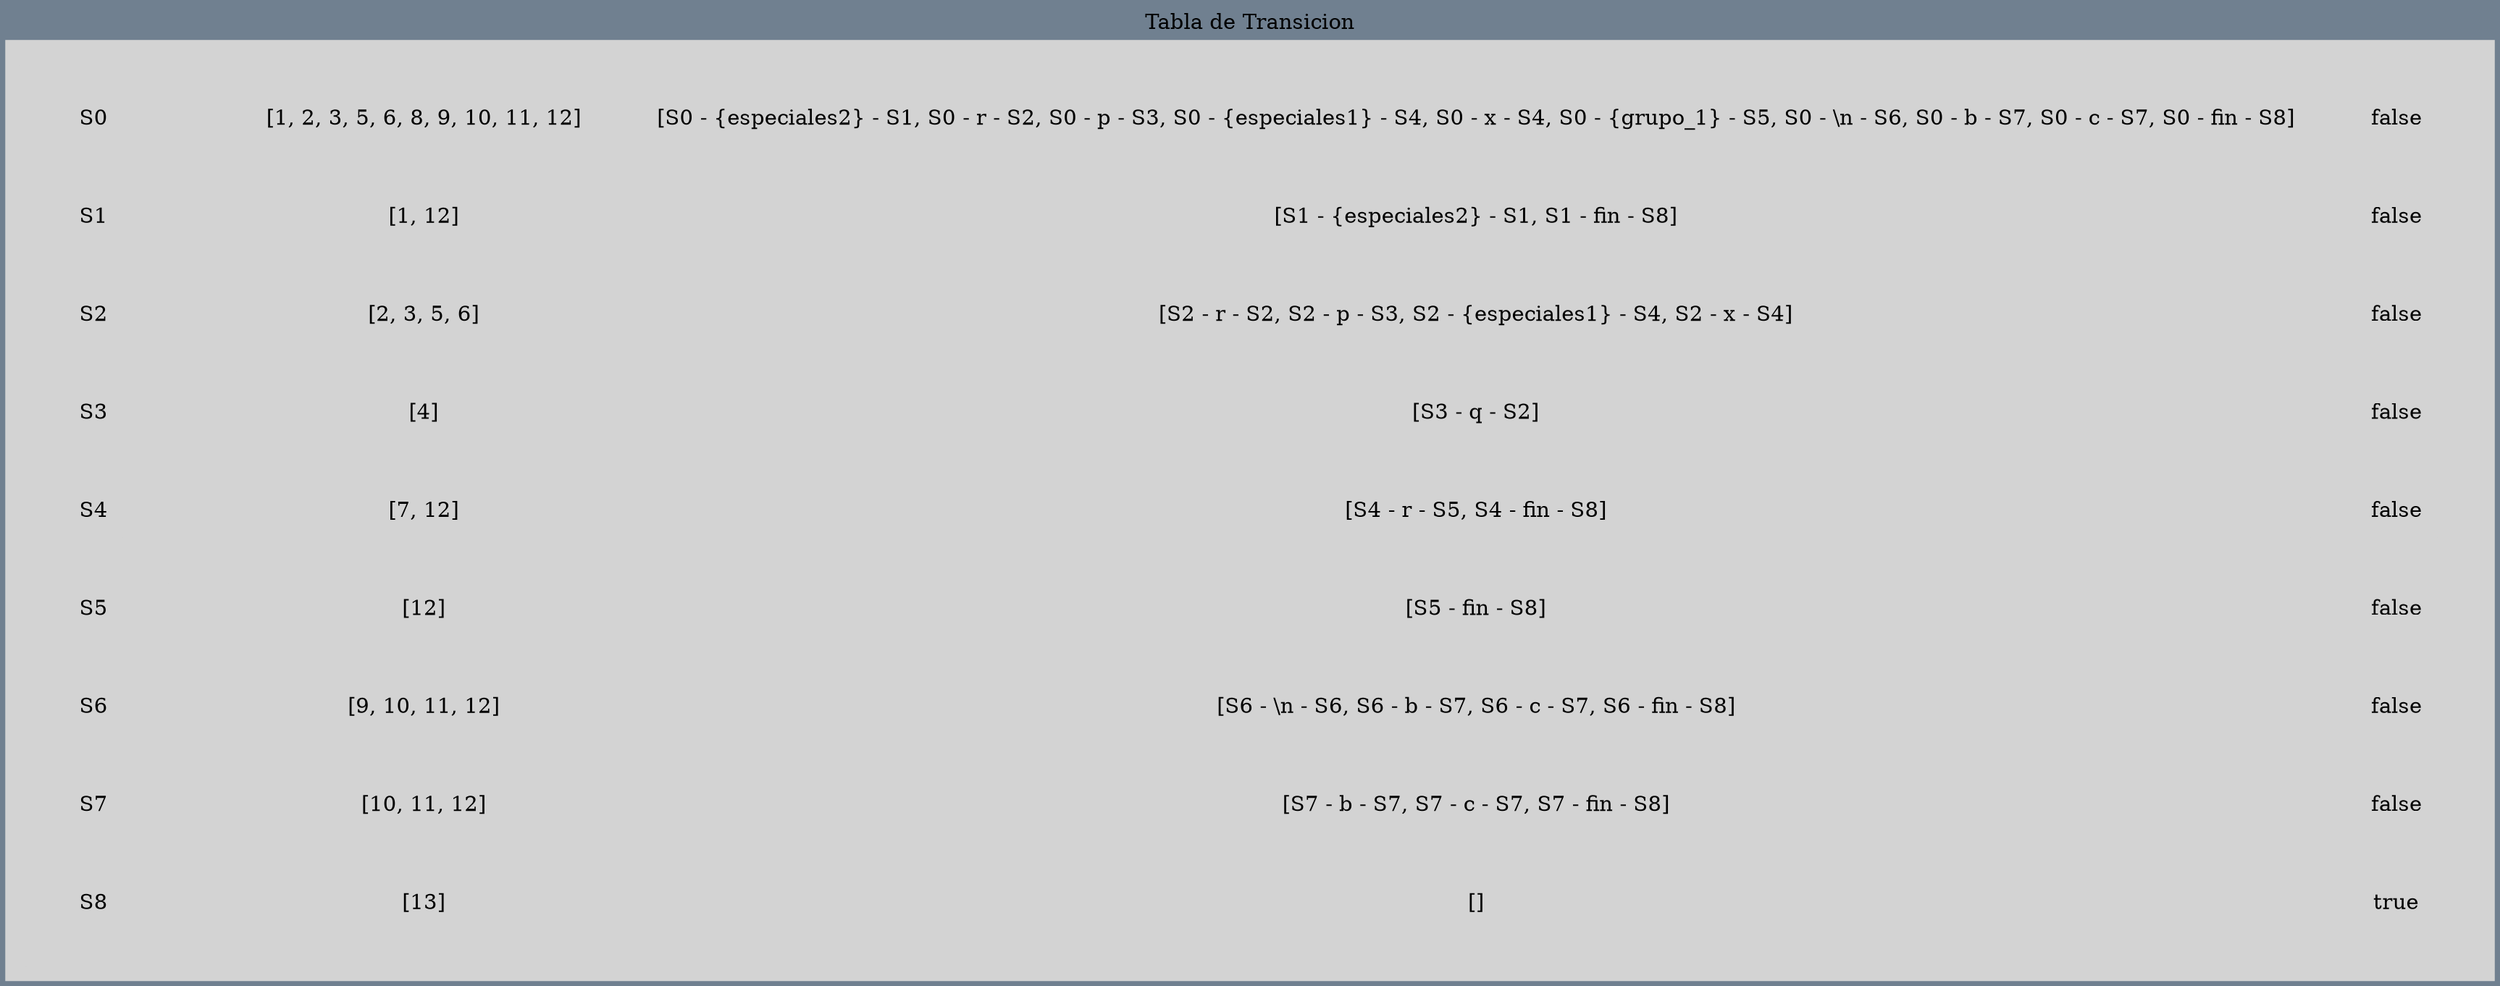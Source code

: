 digraph G {
bgcolor="slategrey" label="Tabla de Transicion" layout=dot 
labelloc = "t" edge [weigth=1000  color=darkgreen  arrowtail="open" arrowhead="open"]
node[shape=box, style="filled", color=lightgrey];
a0 [label=<
<TABLE border="10" cellspacing="10" cellpadding="10" style="rounded"><TR><TD>S0</TD>
  <TD> </TD>
  <TD>[1, 2, 3, 5, 6, 8, 9, 10, 11, 12]</TD>
  <TD>[S0 - {especiales2} - S1, S0 - r - S2, S0 - p - S3, S0 - {especiales1} - S4, S0 - x - S4, S0 - {grupo_1} - S5, S0 - \\n - S6, S0 - b - S7, S0 - c - S7, S0 - fin - S8]</TD>
  <TD>false</TD>
  </TR><TR><TD>S1</TD>
  <TD> </TD>
  <TD>[1, 12]</TD>
  <TD>[S1 - {especiales2} - S1, S1 - fin - S8]</TD>
  <TD>false</TD>
  </TR><TR><TD>S2</TD>
  <TD> </TD>
  <TD>[2, 3, 5, 6]</TD>
  <TD>[S2 - r - S2, S2 - p - S3, S2 - {especiales1} - S4, S2 - x - S4]</TD>
  <TD>false</TD>
  </TR><TR><TD>S3</TD>
  <TD> </TD>
  <TD>[4]</TD>
  <TD>[S3 - q - S2]</TD>
  <TD>false</TD>
  </TR><TR><TD>S4</TD>
  <TD> </TD>
  <TD>[7, 12]</TD>
  <TD>[S4 - r - S5, S4 - fin - S8]</TD>
  <TD>false</TD>
  </TR><TR><TD>S5</TD>
  <TD> </TD>
  <TD>[12]</TD>
  <TD>[S5 - fin - S8]</TD>
  <TD>false</TD>
  </TR><TR><TD>S6</TD>
  <TD> </TD>
  <TD>[9, 10, 11, 12]</TD>
  <TD>[S6 - \\n - S6, S6 - b - S7, S6 - c - S7, S6 - fin - S8]</TD>
  <TD>false</TD>
  </TR><TR><TD>S7</TD>
  <TD> </TD>
  <TD>[10, 11, 12]</TD>
  <TD>[S7 - b - S7, S7 - c - S7, S7 - fin - S8]</TD>
  <TD>false</TD>
  </TR><TR><TD>S8</TD>
  <TD> </TD>
  <TD>[13]</TD>
  <TD>[]</TD>
  <TD>true</TD>
  </TR></TABLE>>];}